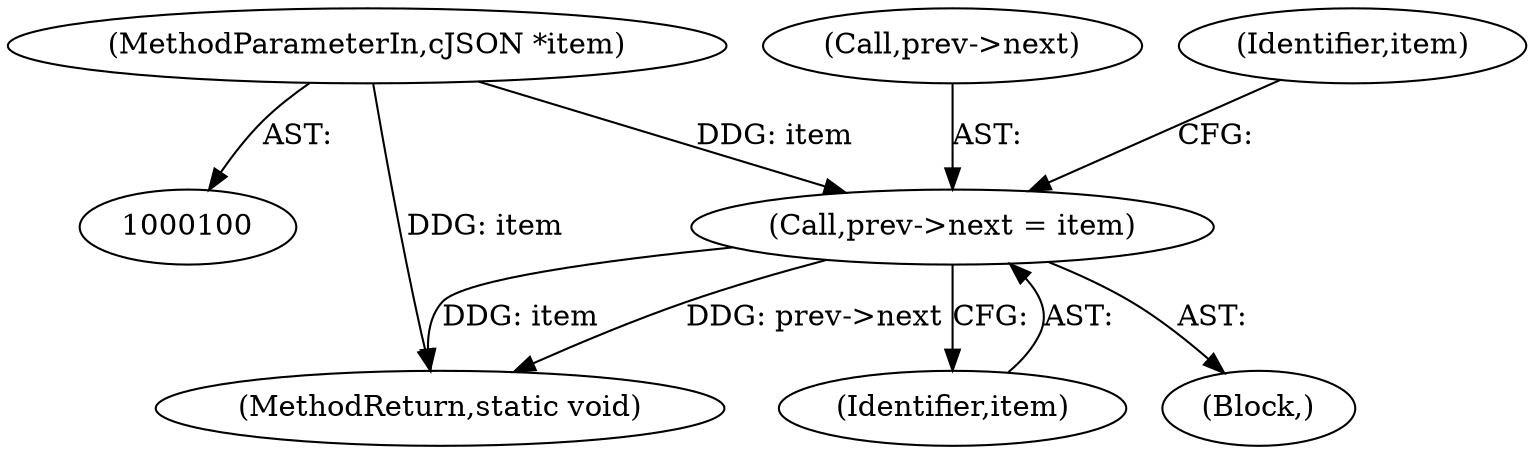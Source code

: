 digraph "1_iperf_91f2fa59e8ed80dfbf400add0164ee0e508e412a_47@pointer" {
"1000104" [label="(Call,prev->next = item)"];
"1000102" [label="(MethodParameterIn,cJSON *item)"];
"1000105" [label="(Call,prev->next)"];
"1000102" [label="(MethodParameterIn,cJSON *item)"];
"1000103" [label="(Block,)"];
"1000114" [label="(MethodReturn,static void)"];
"1000111" [label="(Identifier,item)"];
"1000104" [label="(Call,prev->next = item)"];
"1000108" [label="(Identifier,item)"];
"1000104" -> "1000103"  [label="AST: "];
"1000104" -> "1000108"  [label="CFG: "];
"1000105" -> "1000104"  [label="AST: "];
"1000108" -> "1000104"  [label="AST: "];
"1000111" -> "1000104"  [label="CFG: "];
"1000104" -> "1000114"  [label="DDG: item"];
"1000104" -> "1000114"  [label="DDG: prev->next"];
"1000102" -> "1000104"  [label="DDG: item"];
"1000102" -> "1000100"  [label="AST: "];
"1000102" -> "1000114"  [label="DDG: item"];
}
